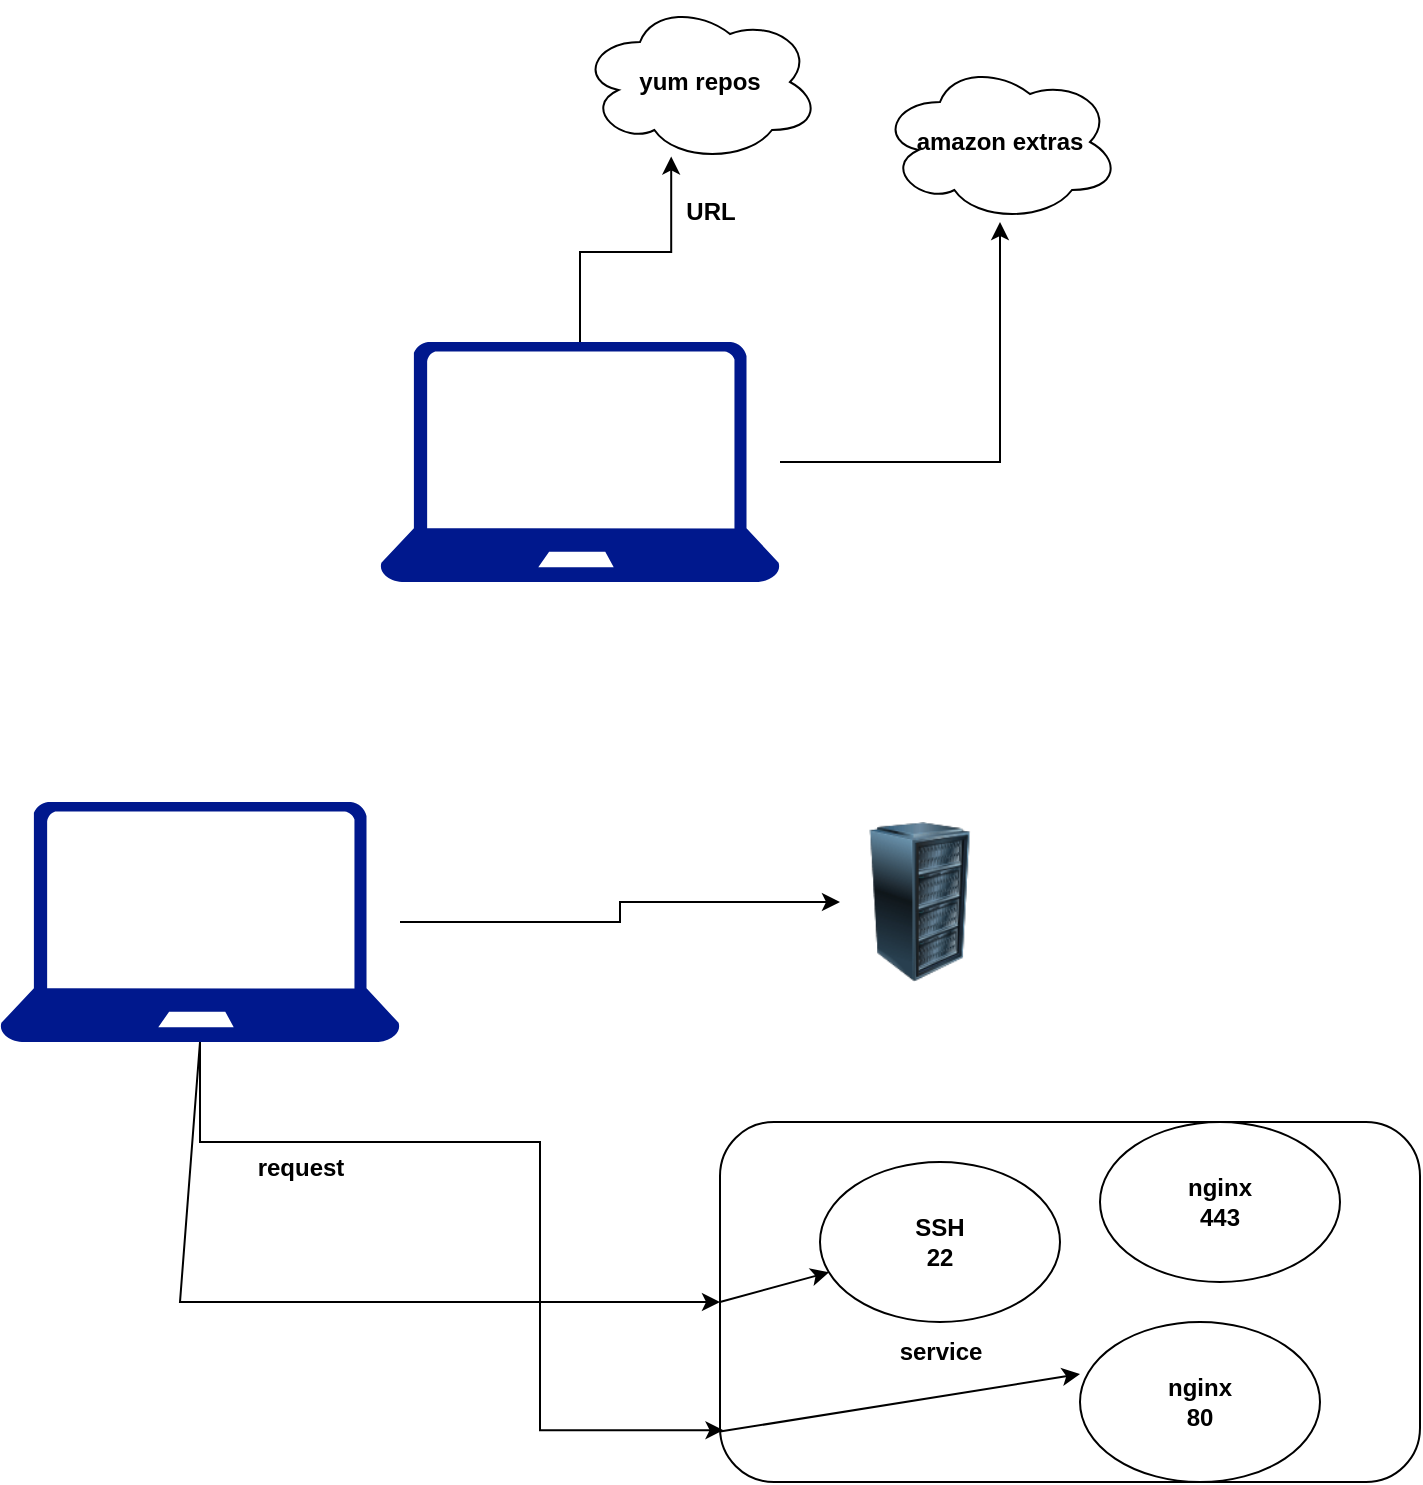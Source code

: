 <mxfile version="24.7.10">
  <diagram name="Page-1" id="Tt3rZ8bCNVKxAapo_g-M">
    <mxGraphModel dx="794" dy="446" grid="0" gridSize="10" guides="1" tooltips="1" connect="1" arrows="1" fold="1" page="1" pageScale="1" pageWidth="850" pageHeight="1100" math="0" shadow="0">
      <root>
        <mxCell id="0" />
        <mxCell id="1" parent="0" />
        <mxCell id="AEkf3rE0-6bNu3OGeSoE-6" style="edgeStyle=orthogonalEdgeStyle;rounded=0;orthogonalLoop=1;jettySize=auto;html=1;" parent="1" source="AEkf3rE0-6bNu3OGeSoE-1" target="AEkf3rE0-6bNu3OGeSoE-5" edge="1">
          <mxGeometry relative="1" as="geometry" />
        </mxCell>
        <mxCell id="AEkf3rE0-6bNu3OGeSoE-1" value="" style="sketch=0;aspect=fixed;pointerEvents=1;shadow=0;dashed=0;html=1;strokeColor=none;labelPosition=center;verticalLabelPosition=bottom;verticalAlign=top;align=center;fillColor=#00188D;shape=mxgraph.azure.laptop" parent="1" vertex="1">
          <mxGeometry x="260" y="230" width="200" height="120" as="geometry" />
        </mxCell>
        <mxCell id="AEkf3rE0-6bNu3OGeSoE-2" value="&lt;b&gt;yum repos&lt;/b&gt;" style="ellipse;shape=cloud;whiteSpace=wrap;html=1;" parent="1" vertex="1">
          <mxGeometry x="360" y="60" width="120" height="80" as="geometry" />
        </mxCell>
        <mxCell id="AEkf3rE0-6bNu3OGeSoE-3" style="edgeStyle=orthogonalEdgeStyle;rounded=0;orthogonalLoop=1;jettySize=auto;html=1;entryX=0.38;entryY=0.965;entryDx=0;entryDy=0;entryPerimeter=0;" parent="1" source="AEkf3rE0-6bNu3OGeSoE-1" target="AEkf3rE0-6bNu3OGeSoE-2" edge="1">
          <mxGeometry relative="1" as="geometry" />
        </mxCell>
        <mxCell id="AEkf3rE0-6bNu3OGeSoE-4" value="&lt;b&gt;URL&lt;/b&gt;" style="text;html=1;align=center;verticalAlign=middle;resizable=0;points=[];autosize=1;strokeColor=none;fillColor=none;" parent="1" vertex="1">
          <mxGeometry x="400" y="150" width="50" height="30" as="geometry" />
        </mxCell>
        <mxCell id="AEkf3rE0-6bNu3OGeSoE-5" value="&lt;b&gt;amazon extras&lt;/b&gt;" style="ellipse;shape=cloud;whiteSpace=wrap;html=1;" parent="1" vertex="1">
          <mxGeometry x="510" y="90" width="120" height="80" as="geometry" />
        </mxCell>
        <mxCell id="AEkf3rE0-6bNu3OGeSoE-9" style="edgeStyle=orthogonalEdgeStyle;rounded=0;orthogonalLoop=1;jettySize=auto;html=1;" parent="1" source="AEkf3rE0-6bNu3OGeSoE-7" target="AEkf3rE0-6bNu3OGeSoE-8" edge="1">
          <mxGeometry relative="1" as="geometry" />
        </mxCell>
        <mxCell id="AEkf3rE0-6bNu3OGeSoE-7" value="" style="sketch=0;aspect=fixed;pointerEvents=1;shadow=0;dashed=0;html=1;strokeColor=none;labelPosition=center;verticalLabelPosition=bottom;verticalAlign=top;align=center;fillColor=#00188D;shape=mxgraph.azure.laptop" parent="1" vertex="1">
          <mxGeometry x="70" y="460" width="200" height="120" as="geometry" />
        </mxCell>
        <mxCell id="AEkf3rE0-6bNu3OGeSoE-8" value="" style="image;html=1;image=img/lib/clip_art/computers/Server_Rack_128x128.png" parent="1" vertex="1">
          <mxGeometry x="490" y="470" width="80" height="80" as="geometry" />
        </mxCell>
        <mxCell id="AEkf3rE0-6bNu3OGeSoE-10" value="" style="rounded=1;whiteSpace=wrap;html=1;" parent="1" vertex="1">
          <mxGeometry x="430" y="620" width="350" height="180" as="geometry" />
        </mxCell>
        <mxCell id="AEkf3rE0-6bNu3OGeSoE-11" value="&lt;b&gt;SSH&lt;/b&gt;&lt;div&gt;&lt;b&gt;22&lt;/b&gt;&lt;/div&gt;" style="ellipse;whiteSpace=wrap;html=1;" parent="1" vertex="1">
          <mxGeometry x="480" y="640" width="120" height="80" as="geometry" />
        </mxCell>
        <mxCell id="AEkf3rE0-6bNu3OGeSoE-12" value="" style="endArrow=classic;html=1;rounded=0;entryX=0;entryY=0.5;entryDx=0;entryDy=0;exitX=0.5;exitY=1;exitDx=0;exitDy=0;exitPerimeter=0;" parent="1" source="AEkf3rE0-6bNu3OGeSoE-7" target="AEkf3rE0-6bNu3OGeSoE-10" edge="1">
          <mxGeometry width="50" height="50" relative="1" as="geometry">
            <mxPoint x="400" y="570" as="sourcePoint" />
            <mxPoint x="450" y="520" as="targetPoint" />
            <Array as="points">
              <mxPoint x="160" y="710" />
            </Array>
          </mxGeometry>
        </mxCell>
        <mxCell id="AEkf3rE0-6bNu3OGeSoE-13" value="" style="endArrow=classic;html=1;rounded=0;exitX=0;exitY=0.5;exitDx=0;exitDy=0;" parent="1" source="AEkf3rE0-6bNu3OGeSoE-10" target="AEkf3rE0-6bNu3OGeSoE-11" edge="1">
          <mxGeometry width="50" height="50" relative="1" as="geometry">
            <mxPoint x="400" y="570" as="sourcePoint" />
            <mxPoint x="450" y="520" as="targetPoint" />
          </mxGeometry>
        </mxCell>
        <mxCell id="AEkf3rE0-6bNu3OGeSoE-14" value="&lt;b&gt;request&lt;/b&gt;" style="text;html=1;align=center;verticalAlign=middle;resizable=0;points=[];autosize=1;strokeColor=none;fillColor=none;" parent="1" vertex="1">
          <mxGeometry x="185" y="628" width="70" height="30" as="geometry" />
        </mxCell>
        <mxCell id="AEkf3rE0-6bNu3OGeSoE-15" value="&lt;b&gt;service&lt;/b&gt;" style="text;html=1;align=center;verticalAlign=middle;resizable=0;points=[];autosize=1;strokeColor=none;fillColor=none;" parent="1" vertex="1">
          <mxGeometry x="510" y="720" width="60" height="30" as="geometry" />
        </mxCell>
        <mxCell id="AEkf3rE0-6bNu3OGeSoE-16" value="&lt;div&gt;&lt;b&gt;nginx&lt;/b&gt;&lt;/div&gt;&lt;div&gt;&lt;b&gt;80&lt;/b&gt;&lt;/div&gt;" style="ellipse;whiteSpace=wrap;html=1;" parent="1" vertex="1">
          <mxGeometry x="610" y="720" width="120" height="80" as="geometry" />
        </mxCell>
        <mxCell id="AEkf3rE0-6bNu3OGeSoE-17" style="edgeStyle=orthogonalEdgeStyle;rounded=0;orthogonalLoop=1;jettySize=auto;html=1;entryX=0.005;entryY=0.856;entryDx=0;entryDy=0;entryPerimeter=0;" parent="1" source="AEkf3rE0-6bNu3OGeSoE-7" target="AEkf3rE0-6bNu3OGeSoE-10" edge="1">
          <mxGeometry relative="1" as="geometry">
            <Array as="points">
              <mxPoint x="170" y="630" />
              <mxPoint x="340" y="630" />
              <mxPoint x="340" y="774" />
            </Array>
          </mxGeometry>
        </mxCell>
        <mxCell id="AEkf3rE0-6bNu3OGeSoE-18" value="" style="endArrow=classic;html=1;rounded=0;exitX=0;exitY=0.86;exitDx=0;exitDy=0;exitPerimeter=0;entryX=0;entryY=0.325;entryDx=0;entryDy=0;entryPerimeter=0;" parent="1" source="AEkf3rE0-6bNu3OGeSoE-10" target="AEkf3rE0-6bNu3OGeSoE-16" edge="1">
          <mxGeometry width="50" height="50" relative="1" as="geometry">
            <mxPoint x="400" y="570" as="sourcePoint" />
            <mxPoint x="450" y="520" as="targetPoint" />
          </mxGeometry>
        </mxCell>
        <mxCell id="AEkf3rE0-6bNu3OGeSoE-19" value="&lt;div&gt;&lt;b&gt;nginx&lt;/b&gt;&lt;/div&gt;&lt;div&gt;&lt;b&gt;443&lt;/b&gt;&lt;/div&gt;" style="ellipse;whiteSpace=wrap;html=1;" parent="1" vertex="1">
          <mxGeometry x="620" y="620" width="120" height="80" as="geometry" />
        </mxCell>
      </root>
    </mxGraphModel>
  </diagram>
</mxfile>
